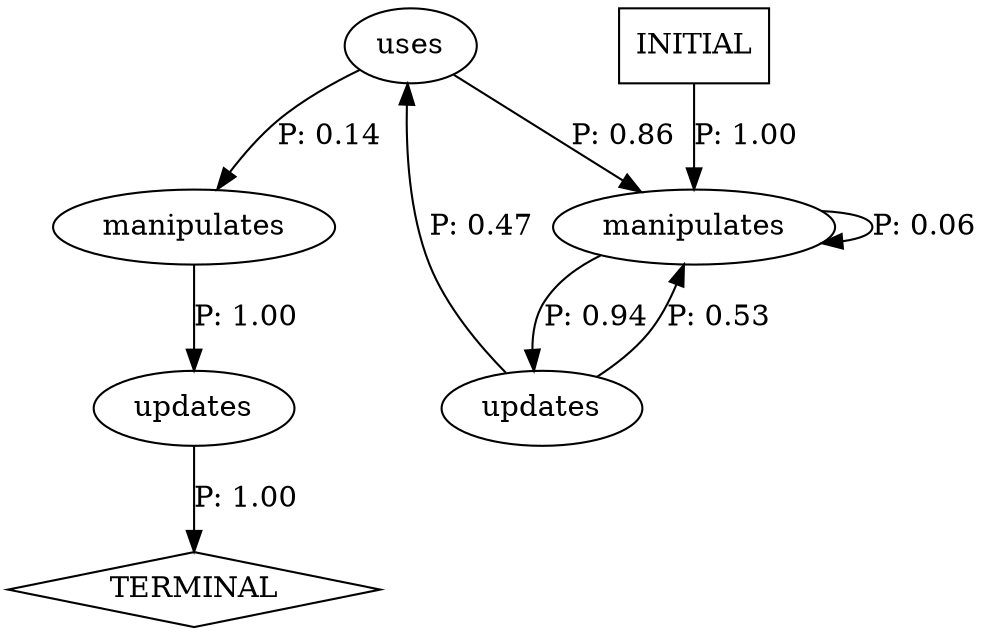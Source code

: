 digraph G {
  0 [label="manipulates"];
  1 [label="manipulates"];
  2 [label="updates"];
  3 [label="updates"];
  4 [label="uses"];
  5 [label="TERMINAL",shape=diamond];
  6 [label="INITIAL",shape=box];
0->2 [label="P: 1.00"];
1->1 [label="P: 0.06"];
1->3 [label="P: 0.94"];
2->5 [label="P: 1.00"];
3->1 [label="P: 0.53"];
3->4 [label="P: 0.47"];
4->0 [label="P: 0.14"];
4->1 [label="P: 0.86"];
6->1 [label="P: 1.00"];
}
